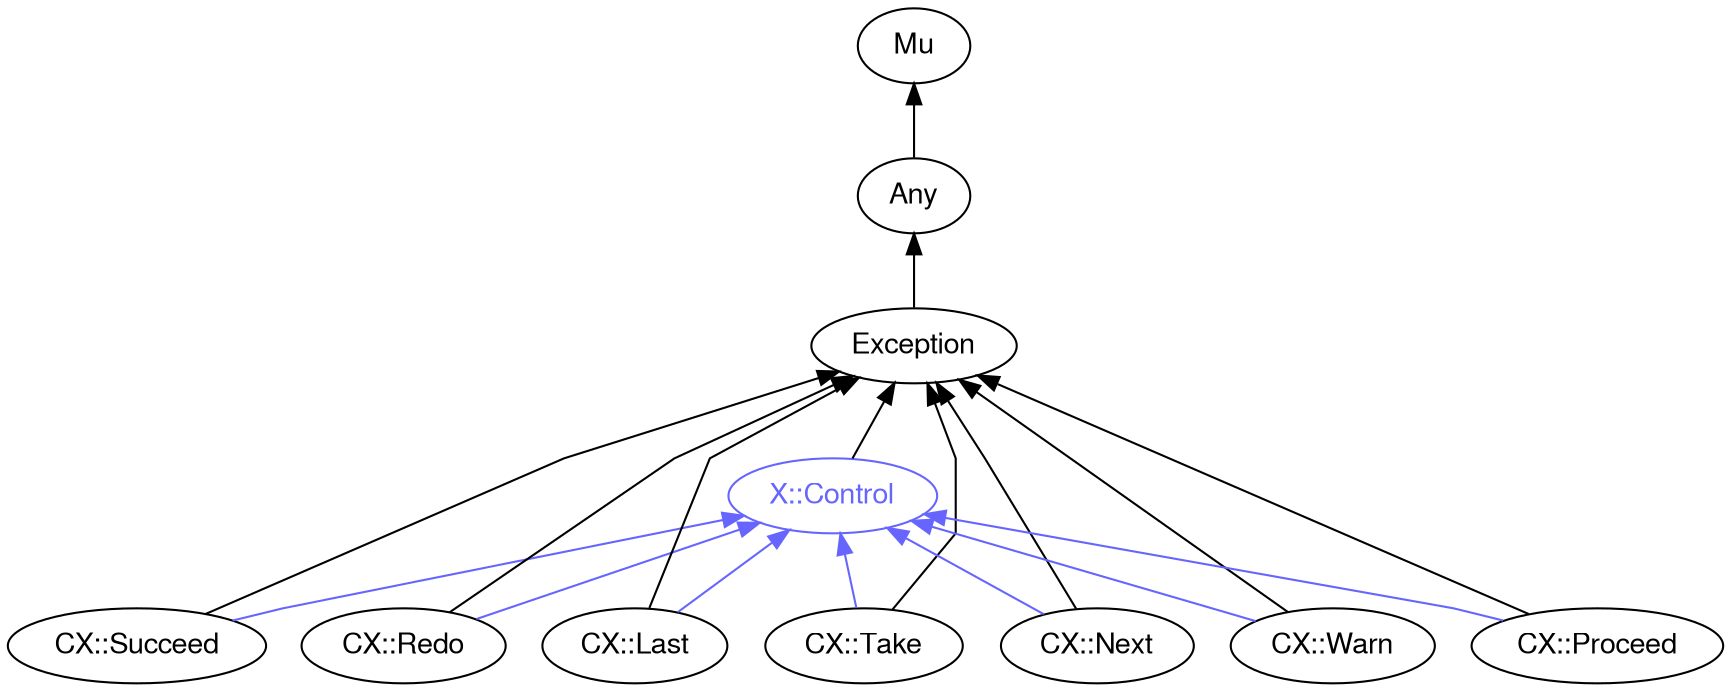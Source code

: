 digraph "perl6-type-graph" {
    rankdir=BT;
    splines=polyline;
    overlap=false; 
    // Types
    "X::Control" [color="#6666FF", fontcolor="#6666FF", href="/type/X::Control", fontname="FreeSans"];
    "Mu" [color="#000000", fontcolor="#000000", href="/type/Mu", fontname="FreeSans"];
    "Any" [color="#000000", fontcolor="#000000", href="/type/Any", fontname="FreeSans"];
    "Exception" [color="#000000", fontcolor="#000000", href="/type/Exception", fontname="FreeSans"];
    "CX::Succeed" [color="#000000", fontcolor="#000000", href="/type/CX::Succeed", fontname="FreeSans"];
    "CX::Redo" [color="#000000", fontcolor="#000000", href="/type/CX::Redo", fontname="FreeSans"];
    "CX::Last" [color="#000000", fontcolor="#000000", href="/type/CX::Last", fontname="FreeSans"];
    "CX::Take" [color="#000000", fontcolor="#000000", href="/type/CX::Take", fontname="FreeSans"];
    "CX::Next" [color="#000000", fontcolor="#000000", href="/type/CX::Next", fontname="FreeSans"];
    "CX::Warn" [color="#000000", fontcolor="#000000", href="/type/CX::Warn", fontname="FreeSans"];
    "CX::Proceed" [color="#000000", fontcolor="#000000", href="/type/CX::Proceed", fontname="FreeSans"];

    // Superclasses
    "X::Control" -> "Exception" [color="#000000"];
    "Any" -> "Mu" [color="#000000"];
    "Exception" -> "Any" [color="#000000"];
    "CX::Succeed" -> "Exception" [color="#000000"];
    "CX::Redo" -> "Exception" [color="#000000"];
    "CX::Last" -> "Exception" [color="#000000"];
    "CX::Take" -> "Exception" [color="#000000"];
    "CX::Next" -> "Exception" [color="#000000"];
    "CX::Warn" -> "Exception" [color="#000000"];
    "CX::Proceed" -> "Exception" [color="#000000"];

    // Roles
    "CX::Succeed" -> "X::Control" [color="#6666FF"];
    "CX::Redo" -> "X::Control" [color="#6666FF"];
    "CX::Last" -> "X::Control" [color="#6666FF"];
    "CX::Take" -> "X::Control" [color="#6666FF"];
    "CX::Next" -> "X::Control" [color="#6666FF"];
    "CX::Warn" -> "X::Control" [color="#6666FF"];
    "CX::Proceed" -> "X::Control" [color="#6666FF"];
}
